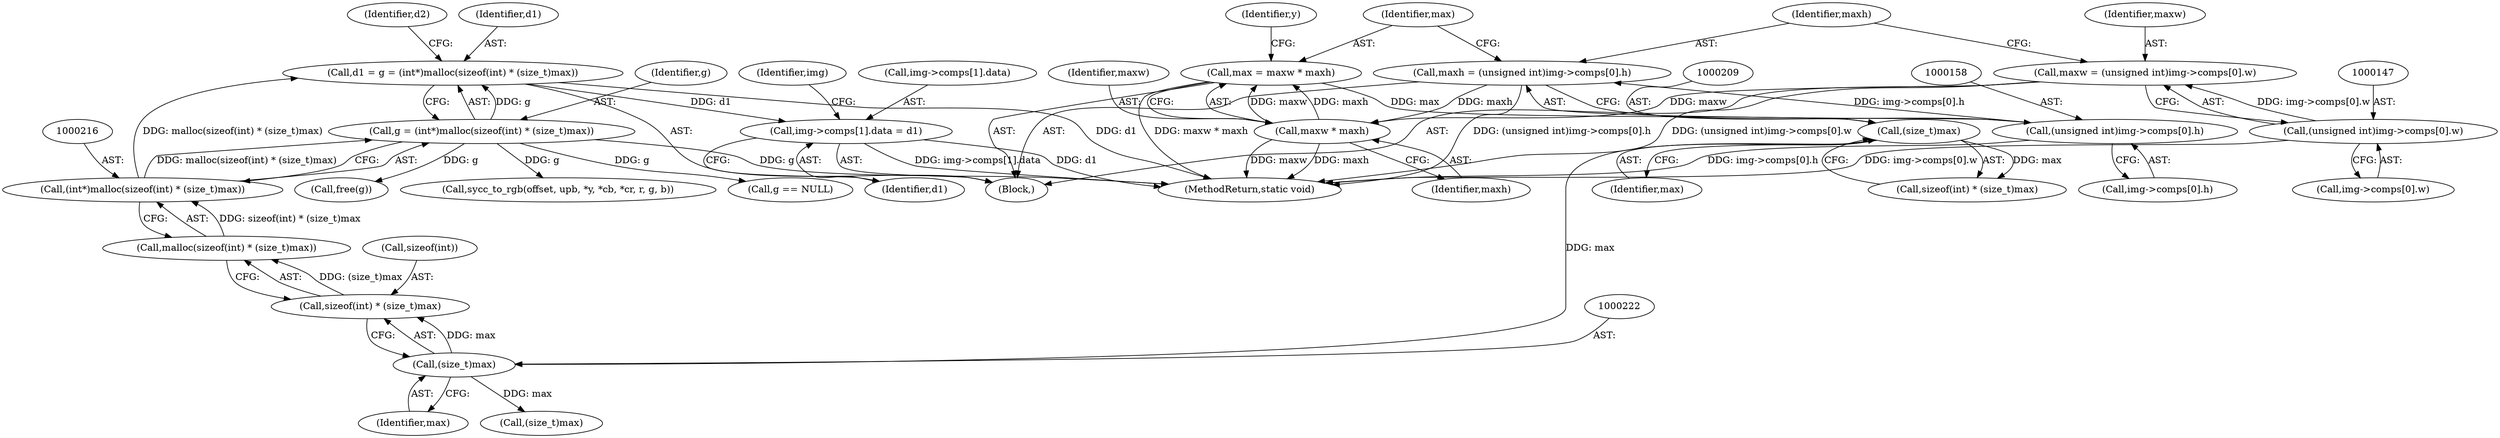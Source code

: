 digraph "0_openjpeg_15f081c89650dccee4aa4ae66f614c3fdb268767_2@pointer" {
"1000309" [label="(Call,img->comps[1].data = d1)"];
"1000211" [label="(Call,d1 = g = (int*)malloc(sizeof(int) * (size_t)max))"];
"1000213" [label="(Call,g = (int*)malloc(sizeof(int) * (size_t)max))"];
"1000215" [label="(Call,(int*)malloc(sizeof(int) * (size_t)max))"];
"1000217" [label="(Call,malloc(sizeof(int) * (size_t)max))"];
"1000218" [label="(Call,sizeof(int) * (size_t)max)"];
"1000221" [label="(Call,(size_t)max)"];
"1000208" [label="(Call,(size_t)max)"];
"1000166" [label="(Call,max = maxw * maxh)"];
"1000168" [label="(Call,maxw * maxh)"];
"1000144" [label="(Call,maxw = (unsigned int)img->comps[0].w)"];
"1000146" [label="(Call,(unsigned int)img->comps[0].w)"];
"1000155" [label="(Call,maxh = (unsigned int)img->comps[0].h)"];
"1000157" [label="(Call,(unsigned int)img->comps[0].h)"];
"1000223" [label="(Identifier,max)"];
"1000208" [label="(Call,(size_t)max)"];
"1000322" [label="(Identifier,img)"];
"1000349" [label="(MethodReturn,static void)"];
"1000157" [label="(Call,(unsigned int)img->comps[0].h)"];
"1000211" [label="(Call,d1 = g = (int*)malloc(sizeof(int) * (size_t)max))"];
"1000343" [label="(Call,free(g))"];
"1000225" [label="(Identifier,d2)"];
"1000148" [label="(Call,img->comps[0].w)"];
"1000172" [label="(Identifier,y)"];
"1000317" [label="(Identifier,d1)"];
"1000145" [label="(Identifier,maxw)"];
"1000234" [label="(Call,(size_t)max)"];
"1000218" [label="(Call,sizeof(int) * (size_t)max)"];
"1000103" [label="(Block,)"];
"1000146" [label="(Call,(unsigned int)img->comps[0].w)"];
"1000221" [label="(Call,(size_t)max)"];
"1000310" [label="(Call,img->comps[1].data)"];
"1000168" [label="(Call,maxw * maxh)"];
"1000169" [label="(Identifier,maxw)"];
"1000219" [label="(Call,sizeof(int))"];
"1000215" [label="(Call,(int*)malloc(sizeof(int) * (size_t)max))"];
"1000260" [label="(Call,sycc_to_rgb(offset, upb, *y, *cb, *cr, r, g, b))"];
"1000205" [label="(Call,sizeof(int) * (size_t)max)"];
"1000156" [label="(Identifier,maxh)"];
"1000214" [label="(Identifier,g)"];
"1000212" [label="(Identifier,d1)"];
"1000210" [label="(Identifier,max)"];
"1000144" [label="(Call,maxw = (unsigned int)img->comps[0].w)"];
"1000159" [label="(Call,img->comps[0].h)"];
"1000217" [label="(Call,malloc(sizeof(int) * (size_t)max))"];
"1000213" [label="(Call,g = (int*)malloc(sizeof(int) * (size_t)max))"];
"1000155" [label="(Call,maxh = (unsigned int)img->comps[0].h)"];
"1000166" [label="(Call,max = maxw * maxh)"];
"1000243" [label="(Call,g == NULL)"];
"1000309" [label="(Call,img->comps[1].data = d1)"];
"1000170" [label="(Identifier,maxh)"];
"1000167" [label="(Identifier,max)"];
"1000309" -> "1000103"  [label="AST: "];
"1000309" -> "1000317"  [label="CFG: "];
"1000310" -> "1000309"  [label="AST: "];
"1000317" -> "1000309"  [label="AST: "];
"1000322" -> "1000309"  [label="CFG: "];
"1000309" -> "1000349"  [label="DDG: img->comps[1].data"];
"1000309" -> "1000349"  [label="DDG: d1"];
"1000211" -> "1000309"  [label="DDG: d1"];
"1000211" -> "1000103"  [label="AST: "];
"1000211" -> "1000213"  [label="CFG: "];
"1000212" -> "1000211"  [label="AST: "];
"1000213" -> "1000211"  [label="AST: "];
"1000225" -> "1000211"  [label="CFG: "];
"1000211" -> "1000349"  [label="DDG: d1"];
"1000213" -> "1000211"  [label="DDG: g"];
"1000215" -> "1000211"  [label="DDG: malloc(sizeof(int) * (size_t)max)"];
"1000213" -> "1000215"  [label="CFG: "];
"1000214" -> "1000213"  [label="AST: "];
"1000215" -> "1000213"  [label="AST: "];
"1000213" -> "1000349"  [label="DDG: g"];
"1000215" -> "1000213"  [label="DDG: malloc(sizeof(int) * (size_t)max)"];
"1000213" -> "1000243"  [label="DDG: g"];
"1000213" -> "1000260"  [label="DDG: g"];
"1000213" -> "1000343"  [label="DDG: g"];
"1000215" -> "1000217"  [label="CFG: "];
"1000216" -> "1000215"  [label="AST: "];
"1000217" -> "1000215"  [label="AST: "];
"1000217" -> "1000215"  [label="DDG: sizeof(int) * (size_t)max"];
"1000217" -> "1000218"  [label="CFG: "];
"1000218" -> "1000217"  [label="AST: "];
"1000218" -> "1000217"  [label="DDG: (size_t)max"];
"1000218" -> "1000221"  [label="CFG: "];
"1000219" -> "1000218"  [label="AST: "];
"1000221" -> "1000218"  [label="AST: "];
"1000221" -> "1000218"  [label="DDG: max"];
"1000221" -> "1000223"  [label="CFG: "];
"1000222" -> "1000221"  [label="AST: "];
"1000223" -> "1000221"  [label="AST: "];
"1000208" -> "1000221"  [label="DDG: max"];
"1000221" -> "1000234"  [label="DDG: max"];
"1000208" -> "1000205"  [label="AST: "];
"1000208" -> "1000210"  [label="CFG: "];
"1000209" -> "1000208"  [label="AST: "];
"1000210" -> "1000208"  [label="AST: "];
"1000205" -> "1000208"  [label="CFG: "];
"1000208" -> "1000205"  [label="DDG: max"];
"1000166" -> "1000208"  [label="DDG: max"];
"1000166" -> "1000103"  [label="AST: "];
"1000166" -> "1000168"  [label="CFG: "];
"1000167" -> "1000166"  [label="AST: "];
"1000168" -> "1000166"  [label="AST: "];
"1000172" -> "1000166"  [label="CFG: "];
"1000166" -> "1000349"  [label="DDG: maxw * maxh"];
"1000168" -> "1000166"  [label="DDG: maxw"];
"1000168" -> "1000166"  [label="DDG: maxh"];
"1000168" -> "1000170"  [label="CFG: "];
"1000169" -> "1000168"  [label="AST: "];
"1000170" -> "1000168"  [label="AST: "];
"1000168" -> "1000349"  [label="DDG: maxw"];
"1000168" -> "1000349"  [label="DDG: maxh"];
"1000144" -> "1000168"  [label="DDG: maxw"];
"1000155" -> "1000168"  [label="DDG: maxh"];
"1000144" -> "1000103"  [label="AST: "];
"1000144" -> "1000146"  [label="CFG: "];
"1000145" -> "1000144"  [label="AST: "];
"1000146" -> "1000144"  [label="AST: "];
"1000156" -> "1000144"  [label="CFG: "];
"1000144" -> "1000349"  [label="DDG: (unsigned int)img->comps[0].w"];
"1000146" -> "1000144"  [label="DDG: img->comps[0].w"];
"1000146" -> "1000148"  [label="CFG: "];
"1000147" -> "1000146"  [label="AST: "];
"1000148" -> "1000146"  [label="AST: "];
"1000146" -> "1000349"  [label="DDG: img->comps[0].w"];
"1000155" -> "1000103"  [label="AST: "];
"1000155" -> "1000157"  [label="CFG: "];
"1000156" -> "1000155"  [label="AST: "];
"1000157" -> "1000155"  [label="AST: "];
"1000167" -> "1000155"  [label="CFG: "];
"1000155" -> "1000349"  [label="DDG: (unsigned int)img->comps[0].h"];
"1000157" -> "1000155"  [label="DDG: img->comps[0].h"];
"1000157" -> "1000159"  [label="CFG: "];
"1000158" -> "1000157"  [label="AST: "];
"1000159" -> "1000157"  [label="AST: "];
"1000157" -> "1000349"  [label="DDG: img->comps[0].h"];
}
